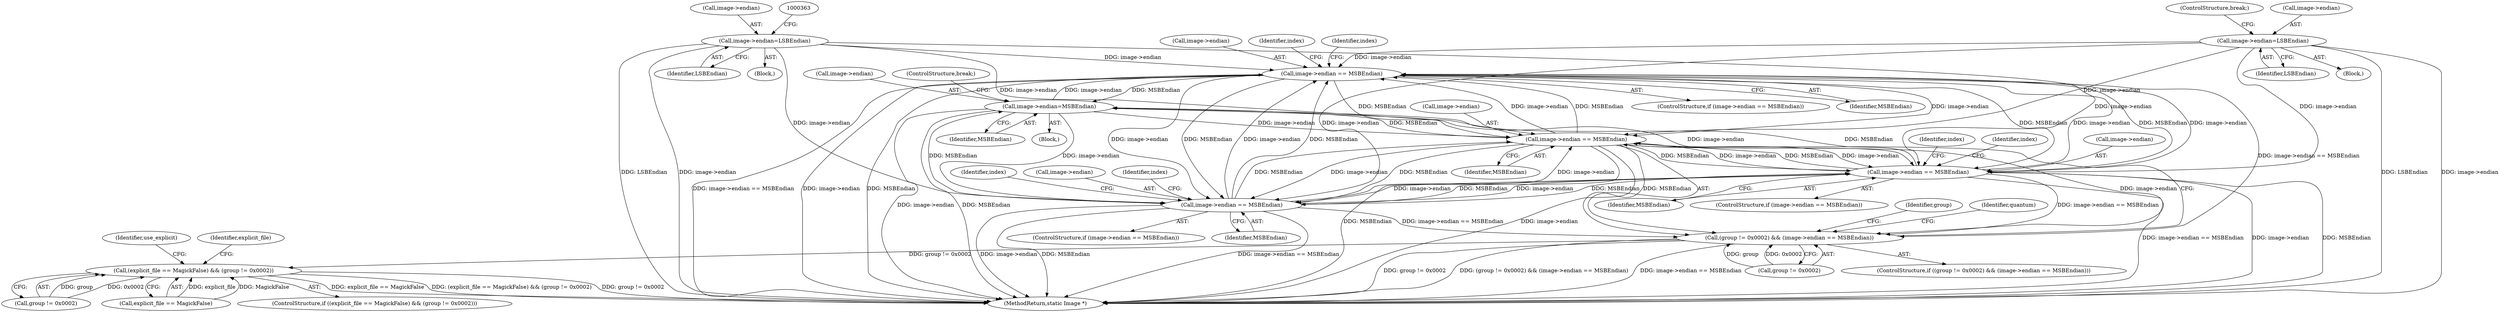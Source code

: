 digraph "0_ImageMagick_6b6bff054d569a77973f2140c0e86366e6168a6c_0@pointer" {
"1002022" [label="(Call,image->endian == MSBEndian)"];
"1001421" [label="(Call,image->endian=MSBEndian)"];
"1000619" [label="(Call,image->endian == MSBEndian)"];
"1002022" [label="(Call,image->endian == MSBEndian)"];
"1002272" [label="(Call,image->endian == MSBEndian)"];
"1002147" [label="(Call,image->endian == MSBEndian)"];
"1000357" [label="(Call,image->endian=LSBEndian)"];
"1001413" [label="(Call,image->endian=LSBEndian)"];
"1000615" [label="(Call,(group != 0x0002) && (image->endian == MSBEndian))"];
"1000710" [label="(Call,(explicit_file == MagickFalse) && (group != 0x0002))"];
"1002273" [label="(Call,image->endian)"];
"1000616" [label="(Call,group != 0x0002)"];
"1002042" [label="(Identifier,index)"];
"1002028" [label="(Identifier,index)"];
"1002278" [label="(Identifier,index)"];
"1000615" [label="(Call,(group != 0x0002) && (image->endian == MSBEndian))"];
"1001426" [label="(ControlStructure,break;)"];
"1002147" [label="(Call,image->endian == MSBEndian)"];
"1000361" [label="(Identifier,LSBEndian)"];
"1000714" [label="(Call,group != 0x0002)"];
"1002272" [label="(Call,image->endian == MSBEndian)"];
"1002021" [label="(ControlStructure,if (image->endian == MSBEndian))"];
"1002022" [label="(Call,image->endian == MSBEndian)"];
"1002292" [label="(Identifier,index)"];
"1001425" [label="(Identifier,MSBEndian)"];
"1000711" [label="(Call,explicit_file == MagickFalse)"];
"1002276" [label="(Identifier,MSBEndian)"];
"1002023" [label="(Call,image->endian)"];
"1001421" [label="(Call,image->endian=MSBEndian)"];
"1000357" [label="(Call,image->endian=LSBEndian)"];
"1000145" [label="(Block,)"];
"1000620" [label="(Call,image->endian)"];
"1002153" [label="(Identifier,index)"];
"1002026" [label="(Identifier,MSBEndian)"];
"1001422" [label="(Call,image->endian)"];
"1000740" [label="(Identifier,use_explicit)"];
"1000358" [label="(Call,image->endian)"];
"1001417" [label="(Identifier,LSBEndian)"];
"1002148" [label="(Call,image->endian)"];
"1000614" [label="(ControlStructure,if ((group != 0x0002) && (image->endian == MSBEndian)))"];
"1001418" [label="(ControlStructure,break;)"];
"1000619" [label="(Call,image->endian == MSBEndian)"];
"1002151" [label="(Identifier,MSBEndian)"];
"1002271" [label="(ControlStructure,if (image->endian == MSBEndian))"];
"1004539" [label="(MethodReturn,static Image *)"];
"1002146" [label="(ControlStructure,if (image->endian == MSBEndian))"];
"1000718" [label="(Identifier,explicit_file)"];
"1000623" [label="(Identifier,MSBEndian)"];
"1001414" [label="(Call,image->endian)"];
"1000710" [label="(Call,(explicit_file == MagickFalse) && (group != 0x0002))"];
"1000626" [label="(Identifier,group)"];
"1002167" [label="(Identifier,index)"];
"1001420" [label="(Block,)"];
"1001413" [label="(Call,image->endian=LSBEndian)"];
"1000709" [label="(ControlStructure,if ((explicit_file == MagickFalse) && (group != 0x0002)))"];
"1001412" [label="(Block,)"];
"1000652" [label="(Identifier,quantum)"];
"1002022" -> "1002021"  [label="AST: "];
"1002022" -> "1002026"  [label="CFG: "];
"1002023" -> "1002022"  [label="AST: "];
"1002026" -> "1002022"  [label="AST: "];
"1002028" -> "1002022"  [label="CFG: "];
"1002042" -> "1002022"  [label="CFG: "];
"1002022" -> "1004539"  [label="DDG: image->endian == MSBEndian"];
"1002022" -> "1004539"  [label="DDG: image->endian"];
"1002022" -> "1004539"  [label="DDG: MSBEndian"];
"1002022" -> "1000615"  [label="DDG: image->endian == MSBEndian"];
"1002022" -> "1000619"  [label="DDG: image->endian"];
"1002022" -> "1000619"  [label="DDG: MSBEndian"];
"1002022" -> "1001421"  [label="DDG: MSBEndian"];
"1001421" -> "1002022"  [label="DDG: image->endian"];
"1002272" -> "1002022"  [label="DDG: image->endian"];
"1002272" -> "1002022"  [label="DDG: MSBEndian"];
"1002147" -> "1002022"  [label="DDG: image->endian"];
"1002147" -> "1002022"  [label="DDG: MSBEndian"];
"1000357" -> "1002022"  [label="DDG: image->endian"];
"1001413" -> "1002022"  [label="DDG: image->endian"];
"1000619" -> "1002022"  [label="DDG: image->endian"];
"1000619" -> "1002022"  [label="DDG: MSBEndian"];
"1002022" -> "1002147"  [label="DDG: image->endian"];
"1002022" -> "1002147"  [label="DDG: MSBEndian"];
"1002022" -> "1002272"  [label="DDG: image->endian"];
"1002022" -> "1002272"  [label="DDG: MSBEndian"];
"1001421" -> "1001420"  [label="AST: "];
"1001421" -> "1001425"  [label="CFG: "];
"1001422" -> "1001421"  [label="AST: "];
"1001425" -> "1001421"  [label="AST: "];
"1001426" -> "1001421"  [label="CFG: "];
"1001421" -> "1004539"  [label="DDG: image->endian"];
"1001421" -> "1004539"  [label="DDG: MSBEndian"];
"1001421" -> "1000619"  [label="DDG: image->endian"];
"1000619" -> "1001421"  [label="DDG: MSBEndian"];
"1002147" -> "1001421"  [label="DDG: MSBEndian"];
"1002272" -> "1001421"  [label="DDG: MSBEndian"];
"1001421" -> "1002147"  [label="DDG: image->endian"];
"1001421" -> "1002272"  [label="DDG: image->endian"];
"1000619" -> "1000615"  [label="AST: "];
"1000619" -> "1000623"  [label="CFG: "];
"1000620" -> "1000619"  [label="AST: "];
"1000623" -> "1000619"  [label="AST: "];
"1000615" -> "1000619"  [label="CFG: "];
"1000619" -> "1004539"  [label="DDG: MSBEndian"];
"1000619" -> "1004539"  [label="DDG: image->endian"];
"1000619" -> "1000615"  [label="DDG: image->endian"];
"1000619" -> "1000615"  [label="DDG: MSBEndian"];
"1002272" -> "1000619"  [label="DDG: image->endian"];
"1002272" -> "1000619"  [label="DDG: MSBEndian"];
"1002147" -> "1000619"  [label="DDG: image->endian"];
"1002147" -> "1000619"  [label="DDG: MSBEndian"];
"1000357" -> "1000619"  [label="DDG: image->endian"];
"1001413" -> "1000619"  [label="DDG: image->endian"];
"1000619" -> "1002147"  [label="DDG: image->endian"];
"1000619" -> "1002147"  [label="DDG: MSBEndian"];
"1000619" -> "1002272"  [label="DDG: image->endian"];
"1000619" -> "1002272"  [label="DDG: MSBEndian"];
"1002272" -> "1002271"  [label="AST: "];
"1002272" -> "1002276"  [label="CFG: "];
"1002273" -> "1002272"  [label="AST: "];
"1002276" -> "1002272"  [label="AST: "];
"1002278" -> "1002272"  [label="CFG: "];
"1002292" -> "1002272"  [label="CFG: "];
"1002272" -> "1004539"  [label="DDG: image->endian == MSBEndian"];
"1002272" -> "1004539"  [label="DDG: image->endian"];
"1002272" -> "1004539"  [label="DDG: MSBEndian"];
"1002272" -> "1000615"  [label="DDG: image->endian == MSBEndian"];
"1002272" -> "1002147"  [label="DDG: image->endian"];
"1002272" -> "1002147"  [label="DDG: MSBEndian"];
"1002147" -> "1002272"  [label="DDG: image->endian"];
"1002147" -> "1002272"  [label="DDG: MSBEndian"];
"1000357" -> "1002272"  [label="DDG: image->endian"];
"1001413" -> "1002272"  [label="DDG: image->endian"];
"1002147" -> "1002146"  [label="AST: "];
"1002147" -> "1002151"  [label="CFG: "];
"1002148" -> "1002147"  [label="AST: "];
"1002151" -> "1002147"  [label="AST: "];
"1002153" -> "1002147"  [label="CFG: "];
"1002167" -> "1002147"  [label="CFG: "];
"1002147" -> "1004539"  [label="DDG: image->endian == MSBEndian"];
"1002147" -> "1004539"  [label="DDG: image->endian"];
"1002147" -> "1004539"  [label="DDG: MSBEndian"];
"1002147" -> "1000615"  [label="DDG: image->endian == MSBEndian"];
"1000357" -> "1002147"  [label="DDG: image->endian"];
"1001413" -> "1002147"  [label="DDG: image->endian"];
"1000357" -> "1000145"  [label="AST: "];
"1000357" -> "1000361"  [label="CFG: "];
"1000358" -> "1000357"  [label="AST: "];
"1000361" -> "1000357"  [label="AST: "];
"1000363" -> "1000357"  [label="CFG: "];
"1000357" -> "1004539"  [label="DDG: LSBEndian"];
"1000357" -> "1004539"  [label="DDG: image->endian"];
"1001413" -> "1001412"  [label="AST: "];
"1001413" -> "1001417"  [label="CFG: "];
"1001414" -> "1001413"  [label="AST: "];
"1001417" -> "1001413"  [label="AST: "];
"1001418" -> "1001413"  [label="CFG: "];
"1001413" -> "1004539"  [label="DDG: LSBEndian"];
"1001413" -> "1004539"  [label="DDG: image->endian"];
"1000615" -> "1000614"  [label="AST: "];
"1000615" -> "1000616"  [label="CFG: "];
"1000616" -> "1000615"  [label="AST: "];
"1000626" -> "1000615"  [label="CFG: "];
"1000652" -> "1000615"  [label="CFG: "];
"1000615" -> "1004539"  [label="DDG: group != 0x0002"];
"1000615" -> "1004539"  [label="DDG: (group != 0x0002) && (image->endian == MSBEndian)"];
"1000615" -> "1004539"  [label="DDG: image->endian == MSBEndian"];
"1000616" -> "1000615"  [label="DDG: group"];
"1000616" -> "1000615"  [label="DDG: 0x0002"];
"1000615" -> "1000710"  [label="DDG: group != 0x0002"];
"1000710" -> "1000709"  [label="AST: "];
"1000710" -> "1000711"  [label="CFG: "];
"1000710" -> "1000714"  [label="CFG: "];
"1000711" -> "1000710"  [label="AST: "];
"1000714" -> "1000710"  [label="AST: "];
"1000718" -> "1000710"  [label="CFG: "];
"1000740" -> "1000710"  [label="CFG: "];
"1000710" -> "1004539"  [label="DDG: group != 0x0002"];
"1000710" -> "1004539"  [label="DDG: explicit_file == MagickFalse"];
"1000710" -> "1004539"  [label="DDG: (explicit_file == MagickFalse) && (group != 0x0002)"];
"1000711" -> "1000710"  [label="DDG: explicit_file"];
"1000711" -> "1000710"  [label="DDG: MagickFalse"];
"1000714" -> "1000710"  [label="DDG: group"];
"1000714" -> "1000710"  [label="DDG: 0x0002"];
}

